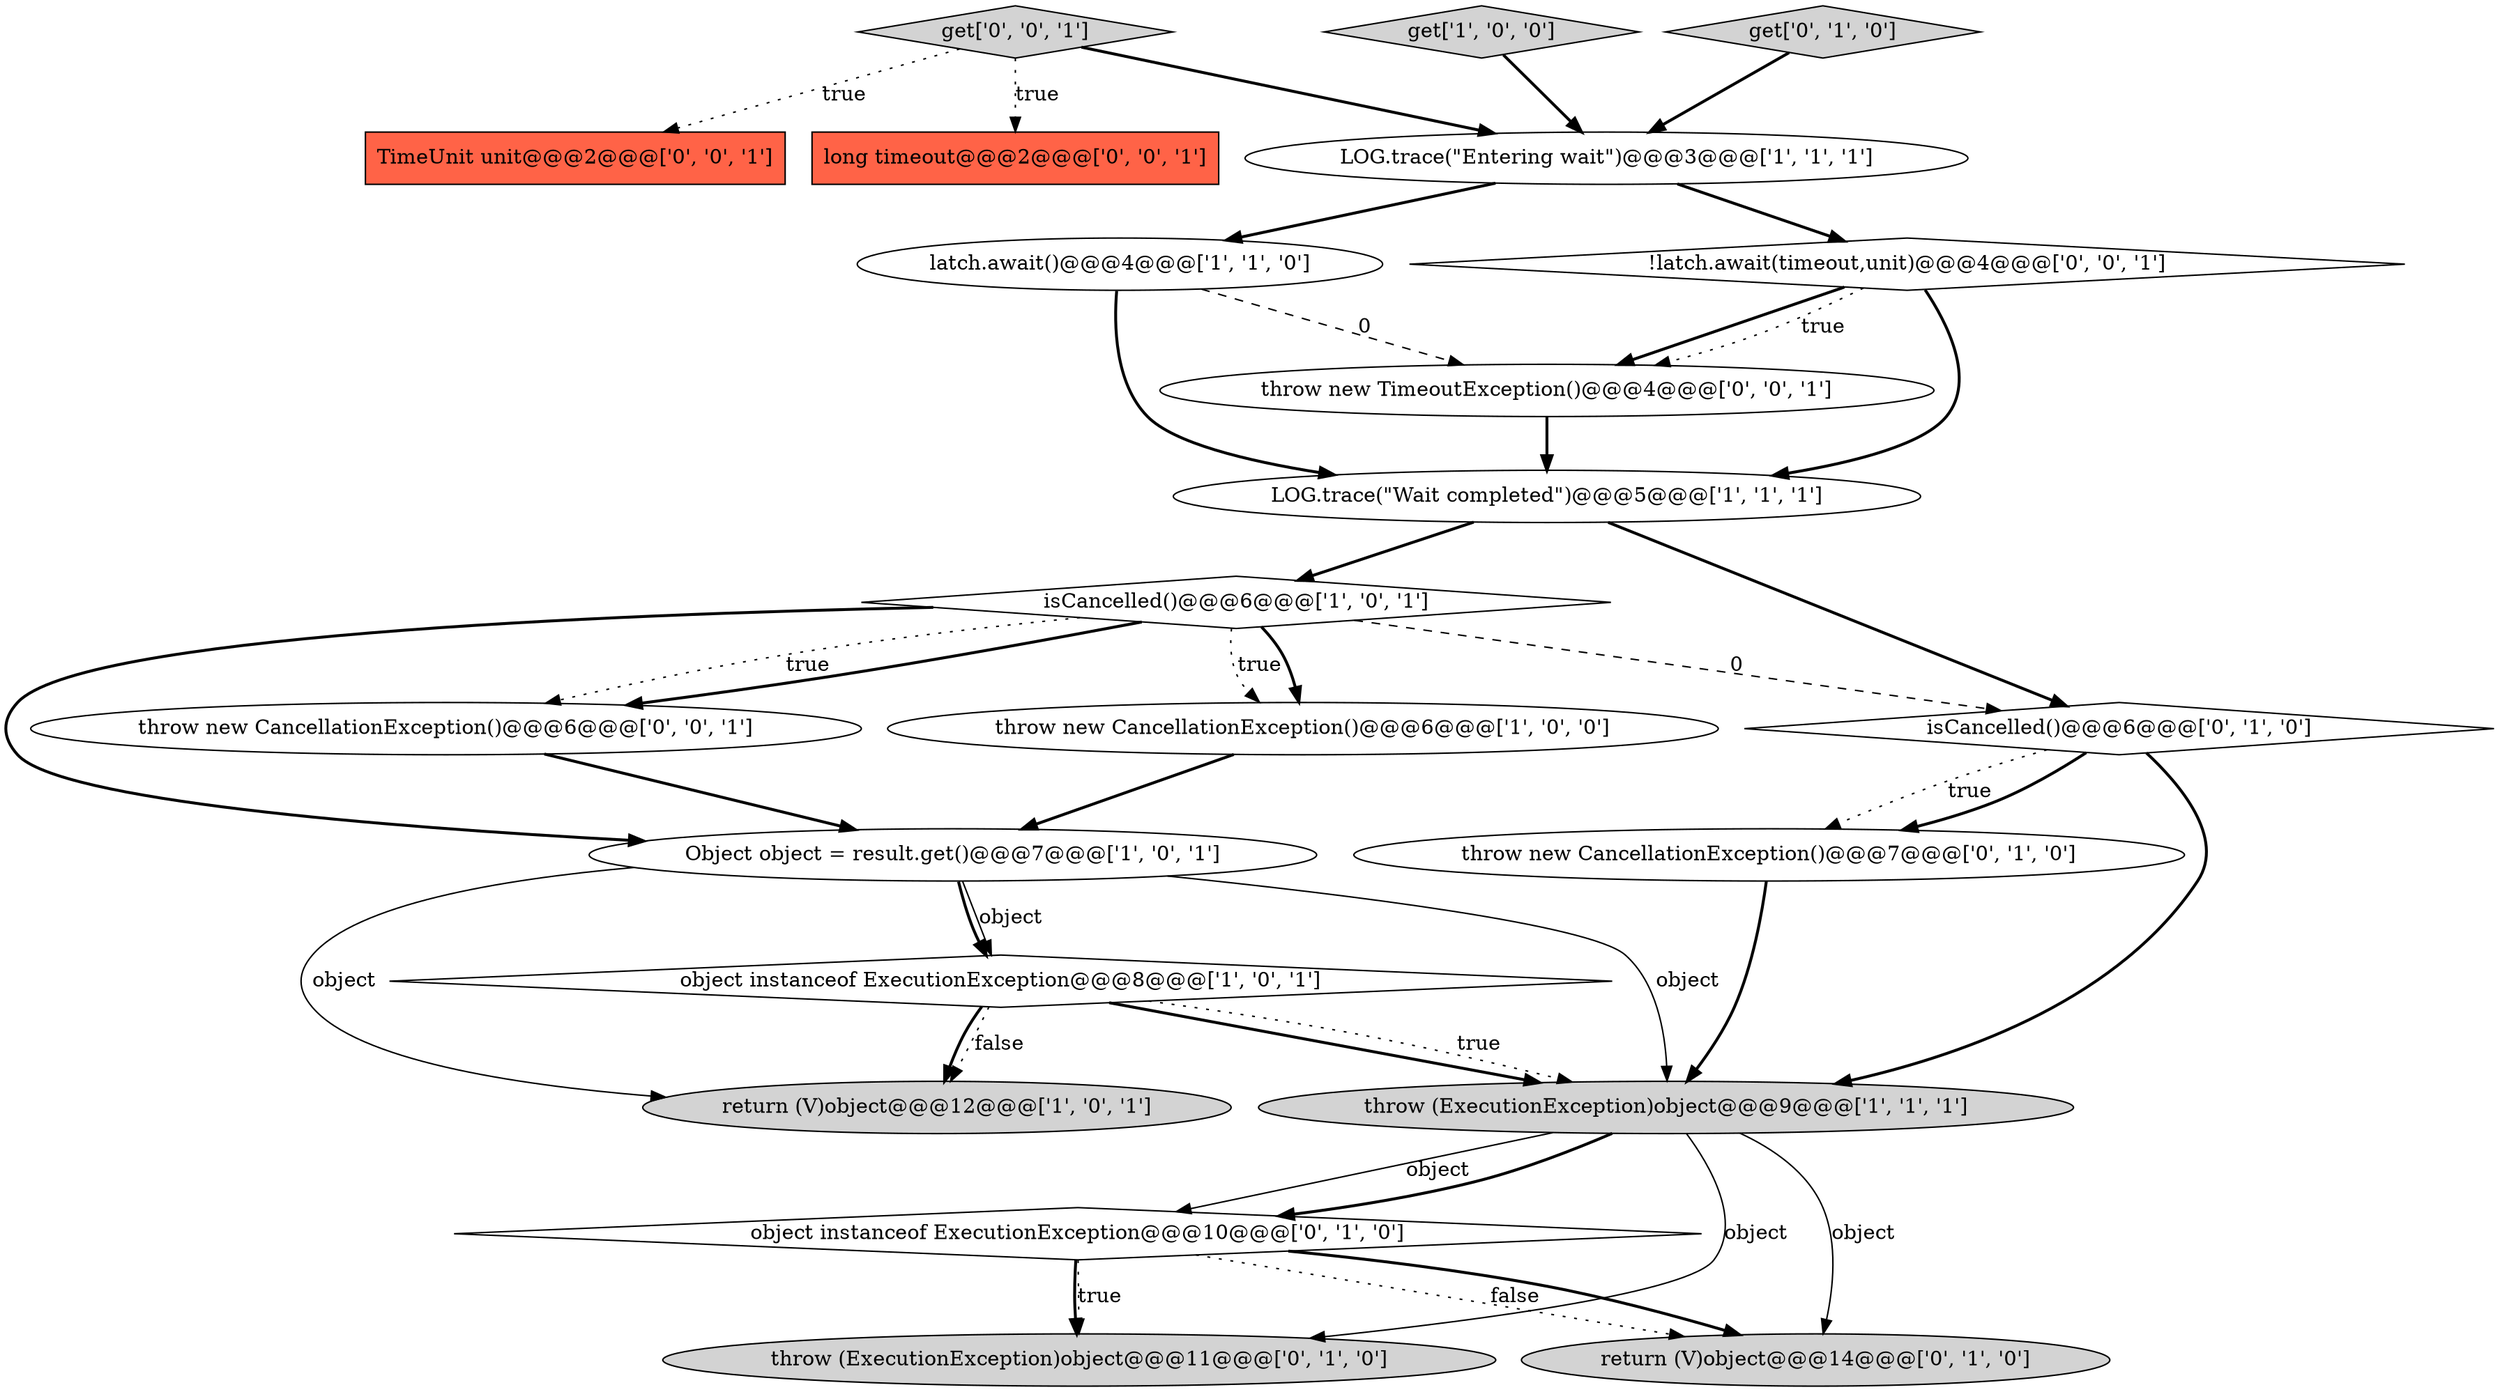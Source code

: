digraph {
6 [style = filled, label = "Object object = result.get()@@@7@@@['1', '0', '1']", fillcolor = white, shape = ellipse image = "AAA0AAABBB1BBB"];
20 [style = filled, label = "get['0', '0', '1']", fillcolor = lightgray, shape = diamond image = "AAA0AAABBB3BBB"];
3 [style = filled, label = "LOG.trace(\"Wait completed\")@@@5@@@['1', '1', '1']", fillcolor = white, shape = ellipse image = "AAA0AAABBB1BBB"];
2 [style = filled, label = "latch.await()@@@4@@@['1', '1', '0']", fillcolor = white, shape = ellipse image = "AAA0AAABBB1BBB"];
16 [style = filled, label = "throw new CancellationException()@@@6@@@['0', '0', '1']", fillcolor = white, shape = ellipse image = "AAA0AAABBB3BBB"];
13 [style = filled, label = "throw new CancellationException()@@@7@@@['0', '1', '0']", fillcolor = white, shape = ellipse image = "AAA1AAABBB2BBB"];
17 [style = filled, label = "TimeUnit unit@@@2@@@['0', '0', '1']", fillcolor = tomato, shape = box image = "AAA0AAABBB3BBB"];
8 [style = filled, label = "LOG.trace(\"Entering wait\")@@@3@@@['1', '1', '1']", fillcolor = white, shape = ellipse image = "AAA0AAABBB1BBB"];
1 [style = filled, label = "return (V)object@@@12@@@['1', '0', '1']", fillcolor = lightgray, shape = ellipse image = "AAA0AAABBB1BBB"];
7 [style = filled, label = "get['1', '0', '0']", fillcolor = lightgray, shape = diamond image = "AAA0AAABBB1BBB"];
18 [style = filled, label = "!latch.await(timeout,unit)@@@4@@@['0', '0', '1']", fillcolor = white, shape = diamond image = "AAA0AAABBB3BBB"];
11 [style = filled, label = "get['0', '1', '0']", fillcolor = lightgray, shape = diamond image = "AAA0AAABBB2BBB"];
19 [style = filled, label = "throw new TimeoutException()@@@4@@@['0', '0', '1']", fillcolor = white, shape = ellipse image = "AAA0AAABBB3BBB"];
0 [style = filled, label = "throw new CancellationException()@@@6@@@['1', '0', '0']", fillcolor = white, shape = ellipse image = "AAA0AAABBB1BBB"];
4 [style = filled, label = "object instanceof ExecutionException@@@8@@@['1', '0', '1']", fillcolor = white, shape = diamond image = "AAA0AAABBB1BBB"];
5 [style = filled, label = "isCancelled()@@@6@@@['1', '0', '1']", fillcolor = white, shape = diamond image = "AAA0AAABBB1BBB"];
14 [style = filled, label = "object instanceof ExecutionException@@@10@@@['0', '1', '0']", fillcolor = white, shape = diamond image = "AAA0AAABBB2BBB"];
12 [style = filled, label = "throw (ExecutionException)object@@@11@@@['0', '1', '0']", fillcolor = lightgray, shape = ellipse image = "AAA0AAABBB2BBB"];
15 [style = filled, label = "return (V)object@@@14@@@['0', '1', '0']", fillcolor = lightgray, shape = ellipse image = "AAA0AAABBB2BBB"];
21 [style = filled, label = "long timeout@@@2@@@['0', '0', '1']", fillcolor = tomato, shape = box image = "AAA0AAABBB3BBB"];
9 [style = filled, label = "throw (ExecutionException)object@@@9@@@['1', '1', '1']", fillcolor = lightgray, shape = ellipse image = "AAA0AAABBB1BBB"];
10 [style = filled, label = "isCancelled()@@@6@@@['0', '1', '0']", fillcolor = white, shape = diamond image = "AAA1AAABBB2BBB"];
0->6 [style = bold, label=""];
18->3 [style = bold, label=""];
19->3 [style = bold, label=""];
5->0 [style = dotted, label="true"];
3->10 [style = bold, label=""];
10->13 [style = dotted, label="true"];
7->8 [style = bold, label=""];
5->16 [style = dotted, label="true"];
6->4 [style = bold, label=""];
20->21 [style = dotted, label="true"];
10->9 [style = bold, label=""];
20->17 [style = dotted, label="true"];
20->8 [style = bold, label=""];
14->12 [style = bold, label=""];
14->15 [style = dotted, label="false"];
14->12 [style = dotted, label="true"];
3->5 [style = bold, label=""];
4->1 [style = bold, label=""];
2->3 [style = bold, label=""];
8->18 [style = bold, label=""];
2->19 [style = dashed, label="0"];
5->0 [style = bold, label=""];
8->2 [style = bold, label=""];
9->14 [style = solid, label="object"];
6->4 [style = solid, label="object"];
9->15 [style = solid, label="object"];
10->13 [style = bold, label=""];
18->19 [style = bold, label=""];
11->8 [style = bold, label=""];
4->9 [style = bold, label=""];
4->1 [style = dotted, label="false"];
16->6 [style = bold, label=""];
18->19 [style = dotted, label="true"];
9->12 [style = solid, label="object"];
9->14 [style = bold, label=""];
5->10 [style = dashed, label="0"];
4->9 [style = dotted, label="true"];
6->9 [style = solid, label="object"];
13->9 [style = bold, label=""];
14->15 [style = bold, label=""];
5->16 [style = bold, label=""];
5->6 [style = bold, label=""];
6->1 [style = solid, label="object"];
}
